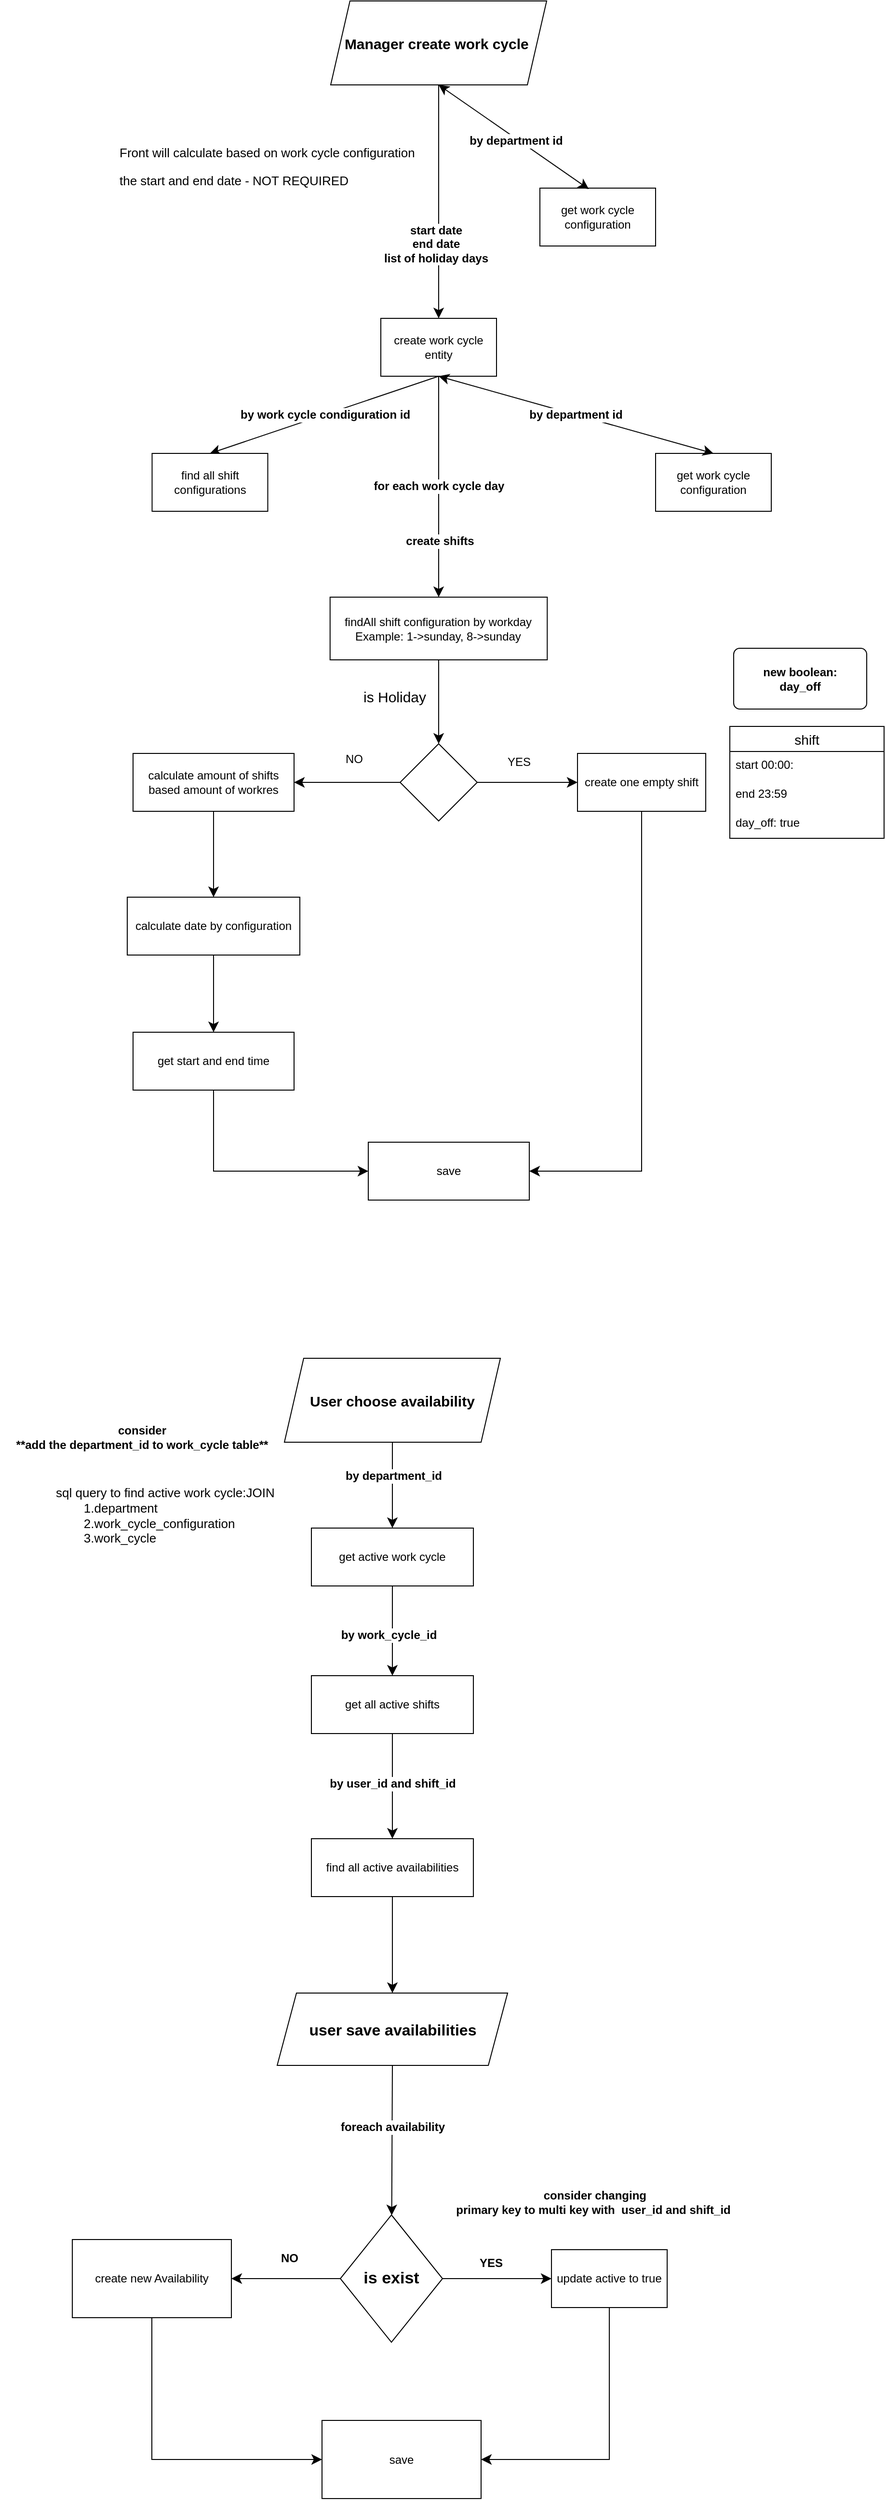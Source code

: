<mxfile version="24.7.17">
  <diagram name="Page-1" id="DdY5NUspL_lN8guK_HOb">
    <mxGraphModel dx="2702" dy="1858" grid="0" gridSize="10" guides="1" tooltips="1" connect="1" arrows="1" fold="1" page="0" pageScale="1" pageWidth="850" pageHeight="1100" math="0" shadow="0">
      <root>
        <mxCell id="0" />
        <mxCell id="1" parent="0" />
        <mxCell id="rNE7SKPaytt8KXnb-XwP-1" value="" style="edgeStyle=none;curved=1;rounded=0;orthogonalLoop=1;jettySize=auto;html=1;fontSize=12;startSize=8;endSize=8;exitX=0.5;exitY=1;exitDx=0;exitDy=0;" edge="1" parent="1" source="rNE7SKPaytt8KXnb-XwP-17" target="rNE7SKPaytt8KXnb-XwP-5">
          <mxGeometry relative="1" as="geometry">
            <mxPoint x="61" y="-98" as="sourcePoint" />
            <mxPoint x="61" y="79" as="targetPoint" />
          </mxGeometry>
        </mxCell>
        <mxCell id="rNE7SKPaytt8KXnb-XwP-2" value="&lt;b&gt;start date&lt;br&gt;end date&lt;/b&gt;&lt;div&gt;&lt;b&gt;list of holiday days&lt;/b&gt;&lt;/div&gt;" style="edgeLabel;html=1;align=center;verticalAlign=middle;resizable=0;points=[];fontSize=12;" vertex="1" connectable="0" parent="rNE7SKPaytt8KXnb-XwP-1">
          <mxGeometry x="0.36" y="-3" relative="1" as="geometry">
            <mxPoint as="offset" />
          </mxGeometry>
        </mxCell>
        <mxCell id="rNE7SKPaytt8KXnb-XwP-3" value="get work cycle configuration" style="rounded=0;whiteSpace=wrap;html=1;" vertex="1" parent="1">
          <mxGeometry x="166" y="-9" width="120" height="60" as="geometry" />
        </mxCell>
        <mxCell id="rNE7SKPaytt8KXnb-XwP-4" value="&lt;b&gt;by work cycle condiguration id&lt;/b&gt;" style="edgeStyle=none;curved=1;rounded=0;orthogonalLoop=1;jettySize=auto;html=1;fontSize=12;startSize=8;endSize=8;exitX=0.5;exitY=1;exitDx=0;exitDy=0;entryX=0.5;entryY=0;entryDx=0;entryDy=0;" edge="1" parent="1" source="rNE7SKPaytt8KXnb-XwP-5" target="rNE7SKPaytt8KXnb-XwP-10">
          <mxGeometry relative="1" as="geometry" />
        </mxCell>
        <mxCell id="rNE7SKPaytt8KXnb-XwP-5" value="create work cycle entity" style="rounded=0;whiteSpace=wrap;html=1;" vertex="1" parent="1">
          <mxGeometry x="1" y="126" width="120" height="60" as="geometry" />
        </mxCell>
        <mxCell id="rNE7SKPaytt8KXnb-XwP-6" value="&lt;h1 style=&quot;margin-top: 0px;&quot;&gt;&lt;font style=&quot;font-size: 13px; font-weight: normal;&quot;&gt;Front will calculate based on work cycle configuration the start and end date - NOT REQUIRED&lt;/font&gt;&lt;/h1&gt;" style="text;html=1;whiteSpace=wrap;overflow=hidden;rounded=0;" vertex="1" parent="1">
          <mxGeometry x="-272" y="-70" width="322" height="70" as="geometry" />
        </mxCell>
        <mxCell id="rNE7SKPaytt8KXnb-XwP-7" value="get work cycle configuration" style="rounded=0;whiteSpace=wrap;html=1;" vertex="1" parent="1">
          <mxGeometry x="286" y="266" width="120" height="60" as="geometry" />
        </mxCell>
        <mxCell id="rNE7SKPaytt8KXnb-XwP-8" value="&lt;b&gt;for each work cycle day&lt;/b&gt;" style="edgeStyle=none;curved=1;rounded=0;orthogonalLoop=1;jettySize=auto;html=1;fontSize=12;startSize=8;endSize=8;exitX=0.5;exitY=1;exitDx=0;exitDy=0;" edge="1" parent="1" source="rNE7SKPaytt8KXnb-XwP-5" target="rNE7SKPaytt8KXnb-XwP-14">
          <mxGeometry relative="1" as="geometry" />
        </mxCell>
        <mxCell id="rNE7SKPaytt8KXnb-XwP-9" value="create shifts" style="edgeLabel;html=1;align=center;verticalAlign=middle;resizable=0;points=[];fontSize=12;fontStyle=1" vertex="1" connectable="0" parent="rNE7SKPaytt8KXnb-XwP-8">
          <mxGeometry x="0.491" y="1" relative="1" as="geometry">
            <mxPoint as="offset" />
          </mxGeometry>
        </mxCell>
        <mxCell id="rNE7SKPaytt8KXnb-XwP-10" value="find all shift configurations" style="rounded=0;whiteSpace=wrap;html=1;" vertex="1" parent="1">
          <mxGeometry x="-236.25" y="266" width="120" height="60" as="geometry" />
        </mxCell>
        <mxCell id="rNE7SKPaytt8KXnb-XwP-11" value="&lt;b&gt;by department id&lt;/b&gt;" style="endArrow=classic;startArrow=classic;html=1;rounded=0;fontSize=12;startSize=8;endSize=8;curved=1;exitX=0.5;exitY=1;exitDx=0;exitDy=0;entryX=0.5;entryY=0;entryDx=0;entryDy=0;" edge="1" parent="1" source="rNE7SKPaytt8KXnb-XwP-5" target="rNE7SKPaytt8KXnb-XwP-7">
          <mxGeometry width="50" height="50" relative="1" as="geometry">
            <mxPoint x="174" y="332" as="sourcePoint" />
            <mxPoint x="224" y="282" as="targetPoint" />
          </mxGeometry>
        </mxCell>
        <mxCell id="rNE7SKPaytt8KXnb-XwP-12" value="" style="edgeStyle=none;curved=1;rounded=0;orthogonalLoop=1;jettySize=auto;html=1;fontSize=12;startSize=8;endSize=8;" edge="1" parent="1" source="rNE7SKPaytt8KXnb-XwP-14" target="rNE7SKPaytt8KXnb-XwP-22">
          <mxGeometry relative="1" as="geometry" />
        </mxCell>
        <mxCell id="rNE7SKPaytt8KXnb-XwP-13" value="is Holiday" style="edgeLabel;html=1;align=center;verticalAlign=middle;resizable=0;points=[];fontSize=15;" vertex="1" connectable="0" parent="rNE7SKPaytt8KXnb-XwP-12">
          <mxGeometry x="-0.182" y="2" relative="1" as="geometry">
            <mxPoint x="-48" y="2" as="offset" />
          </mxGeometry>
        </mxCell>
        <mxCell id="rNE7SKPaytt8KXnb-XwP-14" value="&lt;div&gt;findAll shift configuration by workday&lt;br&gt;Example: 1-&amp;gt;sunday, 8-&amp;gt;sunday&lt;br&gt;&lt;/div&gt;" style="rounded=0;whiteSpace=wrap;html=1;" vertex="1" parent="1">
          <mxGeometry x="-51.62" y="415" width="225.25" height="65" as="geometry" />
        </mxCell>
        <mxCell id="rNE7SKPaytt8KXnb-XwP-15" value="" style="endArrow=classic;startArrow=classic;html=1;rounded=0;fontSize=12;startSize=8;endSize=8;curved=1;exitX=0.5;exitY=1;exitDx=0;exitDy=0;entryX=0.423;entryY=0.017;entryDx=0;entryDy=0;entryPerimeter=0;" edge="1" parent="1" source="rNE7SKPaytt8KXnb-XwP-17" target="rNE7SKPaytt8KXnb-XwP-3">
          <mxGeometry width="50" height="50" relative="1" as="geometry">
            <mxPoint x="61" y="-98" as="sourcePoint" />
            <mxPoint x="195" y="18.5" as="targetPoint" />
          </mxGeometry>
        </mxCell>
        <mxCell id="rNE7SKPaytt8KXnb-XwP-16" value="&lt;b&gt;by department id&lt;/b&gt;" style="edgeLabel;html=1;align=center;verticalAlign=middle;resizable=0;points=[];fontSize=12;" vertex="1" connectable="0" parent="rNE7SKPaytt8KXnb-XwP-15">
          <mxGeometry x="0.037" y="-2" relative="1" as="geometry">
            <mxPoint as="offset" />
          </mxGeometry>
        </mxCell>
        <mxCell id="rNE7SKPaytt8KXnb-XwP-17" value="&lt;b&gt;&lt;font style=&quot;font-size: 15px;&quot;&gt;Manager create work cycle&amp;nbsp;&lt;/font&gt;&lt;/b&gt;" style="shape=parallelogram;perimeter=parallelogramPerimeter;whiteSpace=wrap;html=1;fixedSize=1;align=center;" vertex="1" parent="1">
          <mxGeometry x="-51" y="-203" width="224.01" height="87" as="geometry" />
        </mxCell>
        <mxCell id="rNE7SKPaytt8KXnb-XwP-18" value="" style="edgeStyle=none;curved=1;rounded=0;orthogonalLoop=1;jettySize=auto;html=1;fontSize=12;startSize=8;endSize=8;" edge="1" parent="1" source="rNE7SKPaytt8KXnb-XwP-22" target="rNE7SKPaytt8KXnb-XwP-24">
          <mxGeometry relative="1" as="geometry" />
        </mxCell>
        <mxCell id="rNE7SKPaytt8KXnb-XwP-19" value="YES" style="edgeLabel;html=1;align=center;verticalAlign=middle;resizable=0;points=[];fontSize=12;" vertex="1" connectable="0" parent="rNE7SKPaytt8KXnb-XwP-18">
          <mxGeometry x="-0.176" y="1" relative="1" as="geometry">
            <mxPoint y="-20" as="offset" />
          </mxGeometry>
        </mxCell>
        <mxCell id="rNE7SKPaytt8KXnb-XwP-20" value="" style="edgeStyle=none;curved=1;rounded=0;orthogonalLoop=1;jettySize=auto;html=1;fontSize=12;startSize=8;endSize=8;" edge="1" parent="1" source="rNE7SKPaytt8KXnb-XwP-22" target="rNE7SKPaytt8KXnb-XwP-26">
          <mxGeometry relative="1" as="geometry" />
        </mxCell>
        <mxCell id="rNE7SKPaytt8KXnb-XwP-21" value="NO" style="edgeLabel;html=1;align=center;verticalAlign=middle;resizable=0;points=[];fontSize=12;" vertex="1" connectable="0" parent="rNE7SKPaytt8KXnb-XwP-20">
          <mxGeometry x="-0.124" relative="1" as="geometry">
            <mxPoint y="-24" as="offset" />
          </mxGeometry>
        </mxCell>
        <mxCell id="rNE7SKPaytt8KXnb-XwP-22" value="" style="rhombus;whiteSpace=wrap;html=1;rounded=0;" vertex="1" parent="1">
          <mxGeometry x="21.005" y="567" width="80" height="80" as="geometry" />
        </mxCell>
        <mxCell id="rNE7SKPaytt8KXnb-XwP-23" style="edgeStyle=orthogonalEdgeStyle;rounded=0;orthogonalLoop=1;jettySize=auto;html=1;entryX=1;entryY=0.5;entryDx=0;entryDy=0;fontSize=12;startSize=8;endSize=8;exitX=0.5;exitY=1;exitDx=0;exitDy=0;" edge="1" parent="1" source="rNE7SKPaytt8KXnb-XwP-24" target="rNE7SKPaytt8KXnb-XwP-30">
          <mxGeometry relative="1" as="geometry">
            <mxPoint x="312.005" y="649" as="sourcePoint" />
            <mxPoint x="266" y="1052" as="targetPoint" />
          </mxGeometry>
        </mxCell>
        <mxCell id="rNE7SKPaytt8KXnb-XwP-24" value="create one empty shift" style="whiteSpace=wrap;html=1;rounded=0;" vertex="1" parent="1">
          <mxGeometry x="205.01" y="577" width="133" height="60" as="geometry" />
        </mxCell>
        <mxCell id="rNE7SKPaytt8KXnb-XwP-25" value="" style="edgeStyle=none;curved=1;rounded=0;orthogonalLoop=1;jettySize=auto;html=1;fontSize=12;startSize=8;endSize=8;" edge="1" parent="1" source="rNE7SKPaytt8KXnb-XwP-26" target="rNE7SKPaytt8KXnb-XwP-28">
          <mxGeometry relative="1" as="geometry" />
        </mxCell>
        <mxCell id="rNE7SKPaytt8KXnb-XwP-26" value="calculate amount of shifts based amount of workres" style="whiteSpace=wrap;html=1;rounded=0;" vertex="1" parent="1">
          <mxGeometry x="-256" y="577" width="167" height="60" as="geometry" />
        </mxCell>
        <mxCell id="rNE7SKPaytt8KXnb-XwP-27" value="" style="edgeStyle=none;curved=1;rounded=0;orthogonalLoop=1;jettySize=auto;html=1;fontSize=12;startSize=8;endSize=8;" edge="1" parent="1" source="rNE7SKPaytt8KXnb-XwP-28" target="rNE7SKPaytt8KXnb-XwP-29">
          <mxGeometry relative="1" as="geometry" />
        </mxCell>
        <mxCell id="rNE7SKPaytt8KXnb-XwP-28" value="calculate date by configuration" style="whiteSpace=wrap;html=1;rounded=0;" vertex="1" parent="1">
          <mxGeometry x="-262" y="726" width="179" height="60" as="geometry" />
        </mxCell>
        <mxCell id="rNE7SKPaytt8KXnb-XwP-29" value="get start and end time" style="whiteSpace=wrap;html=1;rounded=0;" vertex="1" parent="1">
          <mxGeometry x="-256" y="866" width="167" height="60" as="geometry" />
        </mxCell>
        <mxCell id="rNE7SKPaytt8KXnb-XwP-30" value="save" style="whiteSpace=wrap;html=1;rounded=0;" vertex="1" parent="1">
          <mxGeometry x="-12" y="980" width="167" height="60" as="geometry" />
        </mxCell>
        <mxCell id="rNE7SKPaytt8KXnb-XwP-31" value="" style="endArrow=classic;html=1;rounded=0;fontSize=12;startSize=8;endSize=8;exitX=0.5;exitY=1;exitDx=0;exitDy=0;entryX=0;entryY=0.5;entryDx=0;entryDy=0;edgeStyle=orthogonalEdgeStyle;" edge="1" parent="1" source="rNE7SKPaytt8KXnb-XwP-29" target="rNE7SKPaytt8KXnb-XwP-30">
          <mxGeometry width="50" height="50" relative="1" as="geometry">
            <mxPoint x="-25" y="992" as="sourcePoint" />
            <mxPoint x="25" y="942" as="targetPoint" />
          </mxGeometry>
        </mxCell>
        <mxCell id="rNE7SKPaytt8KXnb-XwP-32" value="shift" style="swimlane;fontStyle=0;childLayout=stackLayout;horizontal=1;startSize=26;horizontalStack=0;resizeParent=1;resizeParentMax=0;resizeLast=0;collapsible=1;marginBottom=0;align=center;fontSize=14;" vertex="1" parent="1">
          <mxGeometry x="363" y="549" width="160" height="116" as="geometry" />
        </mxCell>
        <mxCell id="rNE7SKPaytt8KXnb-XwP-33" value="start 00:00:" style="text;strokeColor=none;fillColor=none;spacingLeft=4;spacingRight=4;overflow=hidden;rotatable=0;points=[[0,0.5],[1,0.5]];portConstraint=eastwest;fontSize=12;whiteSpace=wrap;html=1;" vertex="1" parent="rNE7SKPaytt8KXnb-XwP-32">
          <mxGeometry y="26" width="160" height="30" as="geometry" />
        </mxCell>
        <mxCell id="rNE7SKPaytt8KXnb-XwP-34" value="end 23:59" style="text;strokeColor=none;fillColor=none;spacingLeft=4;spacingRight=4;overflow=hidden;rotatable=0;points=[[0,0.5],[1,0.5]];portConstraint=eastwest;fontSize=12;whiteSpace=wrap;html=1;" vertex="1" parent="rNE7SKPaytt8KXnb-XwP-32">
          <mxGeometry y="56" width="160" height="30" as="geometry" />
        </mxCell>
        <mxCell id="rNE7SKPaytt8KXnb-XwP-35" value="day_off: true" style="text;strokeColor=none;fillColor=none;spacingLeft=4;spacingRight=4;overflow=hidden;rotatable=0;points=[[0,0.5],[1,0.5]];portConstraint=eastwest;fontSize=12;whiteSpace=wrap;html=1;" vertex="1" parent="rNE7SKPaytt8KXnb-XwP-32">
          <mxGeometry y="86" width="160" height="30" as="geometry" />
        </mxCell>
        <mxCell id="rNE7SKPaytt8KXnb-XwP-36" value="new boolean:&lt;br&gt;day_off" style="rounded=1;arcSize=10;whiteSpace=wrap;html=1;align=center;fontStyle=1" vertex="1" parent="1">
          <mxGeometry x="367" y="468" width="138" height="63" as="geometry" />
        </mxCell>
        <mxCell id="rNE7SKPaytt8KXnb-XwP-39" value="" style="edgeStyle=none;curved=1;rounded=0;orthogonalLoop=1;jettySize=auto;html=1;fontSize=12;startSize=8;endSize=8;exitX=0.5;exitY=1;exitDx=0;exitDy=0;" edge="1" parent="1" source="rNE7SKPaytt8KXnb-XwP-41" target="rNE7SKPaytt8KXnb-XwP-38">
          <mxGeometry relative="1" as="geometry" />
        </mxCell>
        <mxCell id="rNE7SKPaytt8KXnb-XwP-40" value="&lt;b&gt;by work_cycle_id&lt;/b&gt;" style="edgeLabel;html=1;align=center;verticalAlign=middle;resizable=0;points=[];fontSize=12;" vertex="1" connectable="0" parent="rNE7SKPaytt8KXnb-XwP-39">
          <mxGeometry x="-0.251" y="-2" relative="1" as="geometry">
            <mxPoint x="-2" y="16" as="offset" />
          </mxGeometry>
        </mxCell>
        <mxCell id="rNE7SKPaytt8KXnb-XwP-42" value="" style="edgeStyle=none;curved=1;rounded=0;orthogonalLoop=1;jettySize=auto;html=1;fontSize=12;startSize=8;endSize=8;" edge="1" parent="1" source="rNE7SKPaytt8KXnb-XwP-37" target="rNE7SKPaytt8KXnb-XwP-41">
          <mxGeometry relative="1" as="geometry" />
        </mxCell>
        <mxCell id="rNE7SKPaytt8KXnb-XwP-43" value="&lt;b&gt;by department_id&lt;/b&gt;" style="edgeLabel;html=1;align=center;verticalAlign=middle;resizable=0;points=[];fontSize=12;" vertex="1" connectable="0" parent="rNE7SKPaytt8KXnb-XwP-42">
          <mxGeometry x="-0.213" y="1" relative="1" as="geometry">
            <mxPoint as="offset" />
          </mxGeometry>
        </mxCell>
        <mxCell id="rNE7SKPaytt8KXnb-XwP-37" value="&lt;b&gt;&lt;font style=&quot;font-size: 15px;&quot;&gt;User choose availability&lt;/font&gt;&lt;/b&gt;" style="shape=parallelogram;perimeter=parallelogramPerimeter;whiteSpace=wrap;html=1;fixedSize=1;align=center;" vertex="1" parent="1">
          <mxGeometry x="-99" y="1204" width="224.01" height="87" as="geometry" />
        </mxCell>
        <mxCell id="rNE7SKPaytt8KXnb-XwP-48" value="" style="edgeStyle=none;curved=1;rounded=0;orthogonalLoop=1;jettySize=auto;html=1;fontSize=12;startSize=8;endSize=8;entryX=0.5;entryY=0;entryDx=0;entryDy=0;exitX=0.5;exitY=1;exitDx=0;exitDy=0;" edge="1" parent="1" source="rNE7SKPaytt8KXnb-XwP-66" target="rNE7SKPaytt8KXnb-XwP-68">
          <mxGeometry relative="1" as="geometry">
            <mxPoint x="-116" y="1692" as="sourcePoint" />
            <mxPoint x="13.005" y="1693" as="targetPoint" />
          </mxGeometry>
        </mxCell>
        <mxCell id="rNE7SKPaytt8KXnb-XwP-65" style="edgeStyle=none;curved=1;rounded=0;orthogonalLoop=1;jettySize=auto;html=1;fontSize=12;startSize=8;endSize=8;entryX=0.5;entryY=0;entryDx=0;entryDy=0;exitX=0.5;exitY=1;exitDx=0;exitDy=0;" edge="1" parent="1" source="rNE7SKPaytt8KXnb-XwP-38" target="rNE7SKPaytt8KXnb-XwP-66">
          <mxGeometry relative="1" as="geometry">
            <mxPoint x="166.4" y="1676.0" as="targetPoint" />
          </mxGeometry>
        </mxCell>
        <mxCell id="rNE7SKPaytt8KXnb-XwP-67" value="by user_id and shift_id" style="edgeLabel;html=1;align=center;verticalAlign=middle;resizable=0;points=[];fontSize=12;fontStyle=1" vertex="1" connectable="0" parent="rNE7SKPaytt8KXnb-XwP-65">
          <mxGeometry x="-0.057" relative="1" as="geometry">
            <mxPoint as="offset" />
          </mxGeometry>
        </mxCell>
        <mxCell id="rNE7SKPaytt8KXnb-XwP-38" value="get all active shifts" style="whiteSpace=wrap;html=1;" vertex="1" parent="1">
          <mxGeometry x="-71" y="1533" width="168.01" height="60" as="geometry" />
        </mxCell>
        <mxCell id="rNE7SKPaytt8KXnb-XwP-41" value="get active work cycle" style="whiteSpace=wrap;html=1;imageWidth=24;strokeColor=default;align=center;verticalAlign=middle;fontFamily=Helvetica;fontSize=12;fontColor=default;fillColor=default;" vertex="1" parent="1">
          <mxGeometry x="-71" y="1380" width="168.01" height="60" as="geometry" />
        </mxCell>
        <mxCell id="rNE7SKPaytt8KXnb-XwP-45" value="sql query to find active work cycle:JOIN&amp;nbsp;&lt;br style=&quot;font-size: 13px;&quot;&gt;&lt;span style=&quot;white-space: pre; font-size: 13px;&quot;&gt;&#x9;&lt;/span&gt;1.department&lt;br style=&quot;font-size: 13px;&quot;&gt;&lt;span style=&quot;white-space: pre; font-size: 13px;&quot;&gt;&#x9;&lt;/span&gt;2.work_cycle_configuration&lt;br style=&quot;font-size: 13px;&quot;&gt;&lt;span style=&quot;white-space: pre; font-size: 13px;&quot;&gt;&#x9;&lt;/span&gt;3.work_cycle" style="text;html=1;align=left;verticalAlign=middle;whiteSpace=wrap;rounded=0;fontSize=13;" vertex="1" parent="1">
          <mxGeometry x="-338" y="1324" width="236.25" height="86" as="geometry" />
        </mxCell>
        <mxCell id="rNE7SKPaytt8KXnb-XwP-46" value="&lt;div style=&quot;direction: rtl; font-size: 12px;&quot;&gt;&lt;span style=&quot;background-color: initial; font-size: 12px;&quot;&gt;consider&lt;/span&gt;&lt;/div&gt;**add the department_id to work_cycle table**" style="text;html=1;align=center;verticalAlign=middle;whiteSpace=wrap;rounded=0;fontSize=12;fontStyle=1" vertex="1" parent="1">
          <mxGeometry x="-393.75" y="1247" width="294.75" height="77" as="geometry" />
        </mxCell>
        <mxCell id="rNE7SKPaytt8KXnb-XwP-50" value="" style="edgeStyle=none;curved=1;rounded=0;orthogonalLoop=1;jettySize=auto;html=1;fontSize=12;startSize=8;endSize=8;exitX=0.5;exitY=1;exitDx=0;exitDy=0;" edge="1" parent="1" source="rNE7SKPaytt8KXnb-XwP-68" target="rNE7SKPaytt8KXnb-XwP-52">
          <mxGeometry relative="1" as="geometry">
            <mxPoint x="3.995" y="1822" as="sourcePoint" />
            <mxPoint x="3.995" y="1914" as="targetPoint" />
          </mxGeometry>
        </mxCell>
        <mxCell id="rNE7SKPaytt8KXnb-XwP-51" value="&lt;div style=&quot;direction: ltr;&quot;&gt;&lt;b&gt;foreach availability&lt;/b&gt;&lt;/div&gt;" style="edgeLabel;html=1;align=center;verticalAlign=middle;resizable=0;points=[];fontSize=12;" vertex="1" connectable="0" parent="rNE7SKPaytt8KXnb-XwP-50">
          <mxGeometry x="-0.223" relative="1" as="geometry">
            <mxPoint y="3" as="offset" />
          </mxGeometry>
        </mxCell>
        <mxCell id="rNE7SKPaytt8KXnb-XwP-56" value="" style="edgeStyle=none;curved=1;rounded=0;orthogonalLoop=1;jettySize=auto;html=1;fontSize=12;startSize=8;endSize=8;" edge="1" parent="1" source="rNE7SKPaytt8KXnb-XwP-52" target="rNE7SKPaytt8KXnb-XwP-55">
          <mxGeometry relative="1" as="geometry" />
        </mxCell>
        <mxCell id="rNE7SKPaytt8KXnb-XwP-57" value="&lt;b&gt;YES&lt;/b&gt;" style="edgeLabel;html=1;align=center;verticalAlign=middle;resizable=0;points=[];fontSize=12;" vertex="1" connectable="0" parent="rNE7SKPaytt8KXnb-XwP-56">
          <mxGeometry x="-0.19" y="3" relative="1" as="geometry">
            <mxPoint x="4" y="-13" as="offset" />
          </mxGeometry>
        </mxCell>
        <mxCell id="rNE7SKPaytt8KXnb-XwP-59" value="" style="edgeStyle=none;curved=1;rounded=0;orthogonalLoop=1;jettySize=auto;html=1;fontSize=12;startSize=8;endSize=8;" edge="1" parent="1" source="rNE7SKPaytt8KXnb-XwP-52" target="rNE7SKPaytt8KXnb-XwP-58">
          <mxGeometry relative="1" as="geometry" />
        </mxCell>
        <mxCell id="rNE7SKPaytt8KXnb-XwP-60" value="&lt;b&gt;NO&lt;/b&gt;" style="edgeLabel;html=1;align=center;verticalAlign=middle;resizable=0;points=[];fontSize=12;" vertex="1" connectable="0" parent="rNE7SKPaytt8KXnb-XwP-59">
          <mxGeometry x="-0.253" y="-3" relative="1" as="geometry">
            <mxPoint x="-11" y="-18" as="offset" />
          </mxGeometry>
        </mxCell>
        <mxCell id="rNE7SKPaytt8KXnb-XwP-52" value="is exist" style="rhombus;whiteSpace=wrap;html=1;fontSize=17;fontStyle=1" vertex="1" parent="1">
          <mxGeometry x="-41" y="2092" width="106.01" height="132" as="geometry" />
        </mxCell>
        <mxCell id="rNE7SKPaytt8KXnb-XwP-63" style="edgeStyle=orthogonalEdgeStyle;rounded=0;orthogonalLoop=1;jettySize=auto;html=1;entryX=1;entryY=0.5;entryDx=0;entryDy=0;fontSize=12;startSize=8;endSize=8;exitX=0.5;exitY=1;exitDx=0;exitDy=0;" edge="1" parent="1" source="rNE7SKPaytt8KXnb-XwP-55" target="rNE7SKPaytt8KXnb-XwP-61">
          <mxGeometry relative="1" as="geometry" />
        </mxCell>
        <mxCell id="rNE7SKPaytt8KXnb-XwP-55" value="&lt;span style=&quot;font-weight: normal;&quot;&gt;update active to true&lt;/span&gt;" style="whiteSpace=wrap;html=1;fontSize=12;fontStyle=1;" vertex="1" parent="1">
          <mxGeometry x="178.015" y="2128" width="120" height="60" as="geometry" />
        </mxCell>
        <mxCell id="rNE7SKPaytt8KXnb-XwP-62" value="" style="edgeStyle=orthogonalEdgeStyle;rounded=0;orthogonalLoop=1;jettySize=auto;html=1;fontSize=12;startSize=8;endSize=8;exitX=0.5;exitY=1;exitDx=0;exitDy=0;entryX=0;entryY=0.5;entryDx=0;entryDy=0;" edge="1" parent="1" source="rNE7SKPaytt8KXnb-XwP-58" target="rNE7SKPaytt8KXnb-XwP-61">
          <mxGeometry relative="1" as="geometry" />
        </mxCell>
        <mxCell id="rNE7SKPaytt8KXnb-XwP-58" value="create new Availability" style="whiteSpace=wrap;html=1;fontSize=12;fontStyle=0;" vertex="1" parent="1">
          <mxGeometry x="-319" y="2117.5" width="165" height="81" as="geometry" />
        </mxCell>
        <mxCell id="rNE7SKPaytt8KXnb-XwP-61" value="save" style="whiteSpace=wrap;html=1;fontSize=12;fontStyle=0;" vertex="1" parent="1">
          <mxGeometry x="-60.0" y="2305" width="165" height="81" as="geometry" />
        </mxCell>
        <mxCell id="rNE7SKPaytt8KXnb-XwP-66" value="find all active availabilities" style="rounded=0;whiteSpace=wrap;html=1;" vertex="1" parent="1">
          <mxGeometry x="-71" y="1702" width="168.01" height="60" as="geometry" />
        </mxCell>
        <mxCell id="rNE7SKPaytt8KXnb-XwP-68" value="&lt;font style=&quot;font-size: 16px;&quot;&gt;user save availabilities&lt;/font&gt;" style="shape=parallelogram;perimeter=parallelogramPerimeter;whiteSpace=wrap;html=1;fixedSize=1;align=center;fontStyle=1" vertex="1" parent="1">
          <mxGeometry x="-106.49" y="1862" width="239" height="75" as="geometry" />
        </mxCell>
        <mxCell id="rNE7SKPaytt8KXnb-XwP-69" value="&lt;div style=&quot;direction: rtl; font-size: 12px;&quot;&gt;&lt;span style=&quot;background-color: initial; font-size: 12px;&quot;&gt;consider&amp;nbsp;&lt;/span&gt;&lt;span style=&quot;background-color: initial;&quot;&gt;changing&amp;nbsp;&lt;/span&gt;&lt;/div&gt;&lt;div style=&quot;direction: rtl; font-size: 12px;&quot;&gt;&lt;span style=&quot;background-color: initial;&quot;&gt;primary key to multi key with&amp;nbsp; user_id and shift_id&lt;/span&gt;&lt;/div&gt;" style="text;html=1;align=center;verticalAlign=middle;whiteSpace=wrap;rounded=0;fontSize=12;fontStyle=1" vertex="1" parent="1">
          <mxGeometry x="72.25" y="2040.5" width="298.75" height="77" as="geometry" />
        </mxCell>
      </root>
    </mxGraphModel>
  </diagram>
</mxfile>
